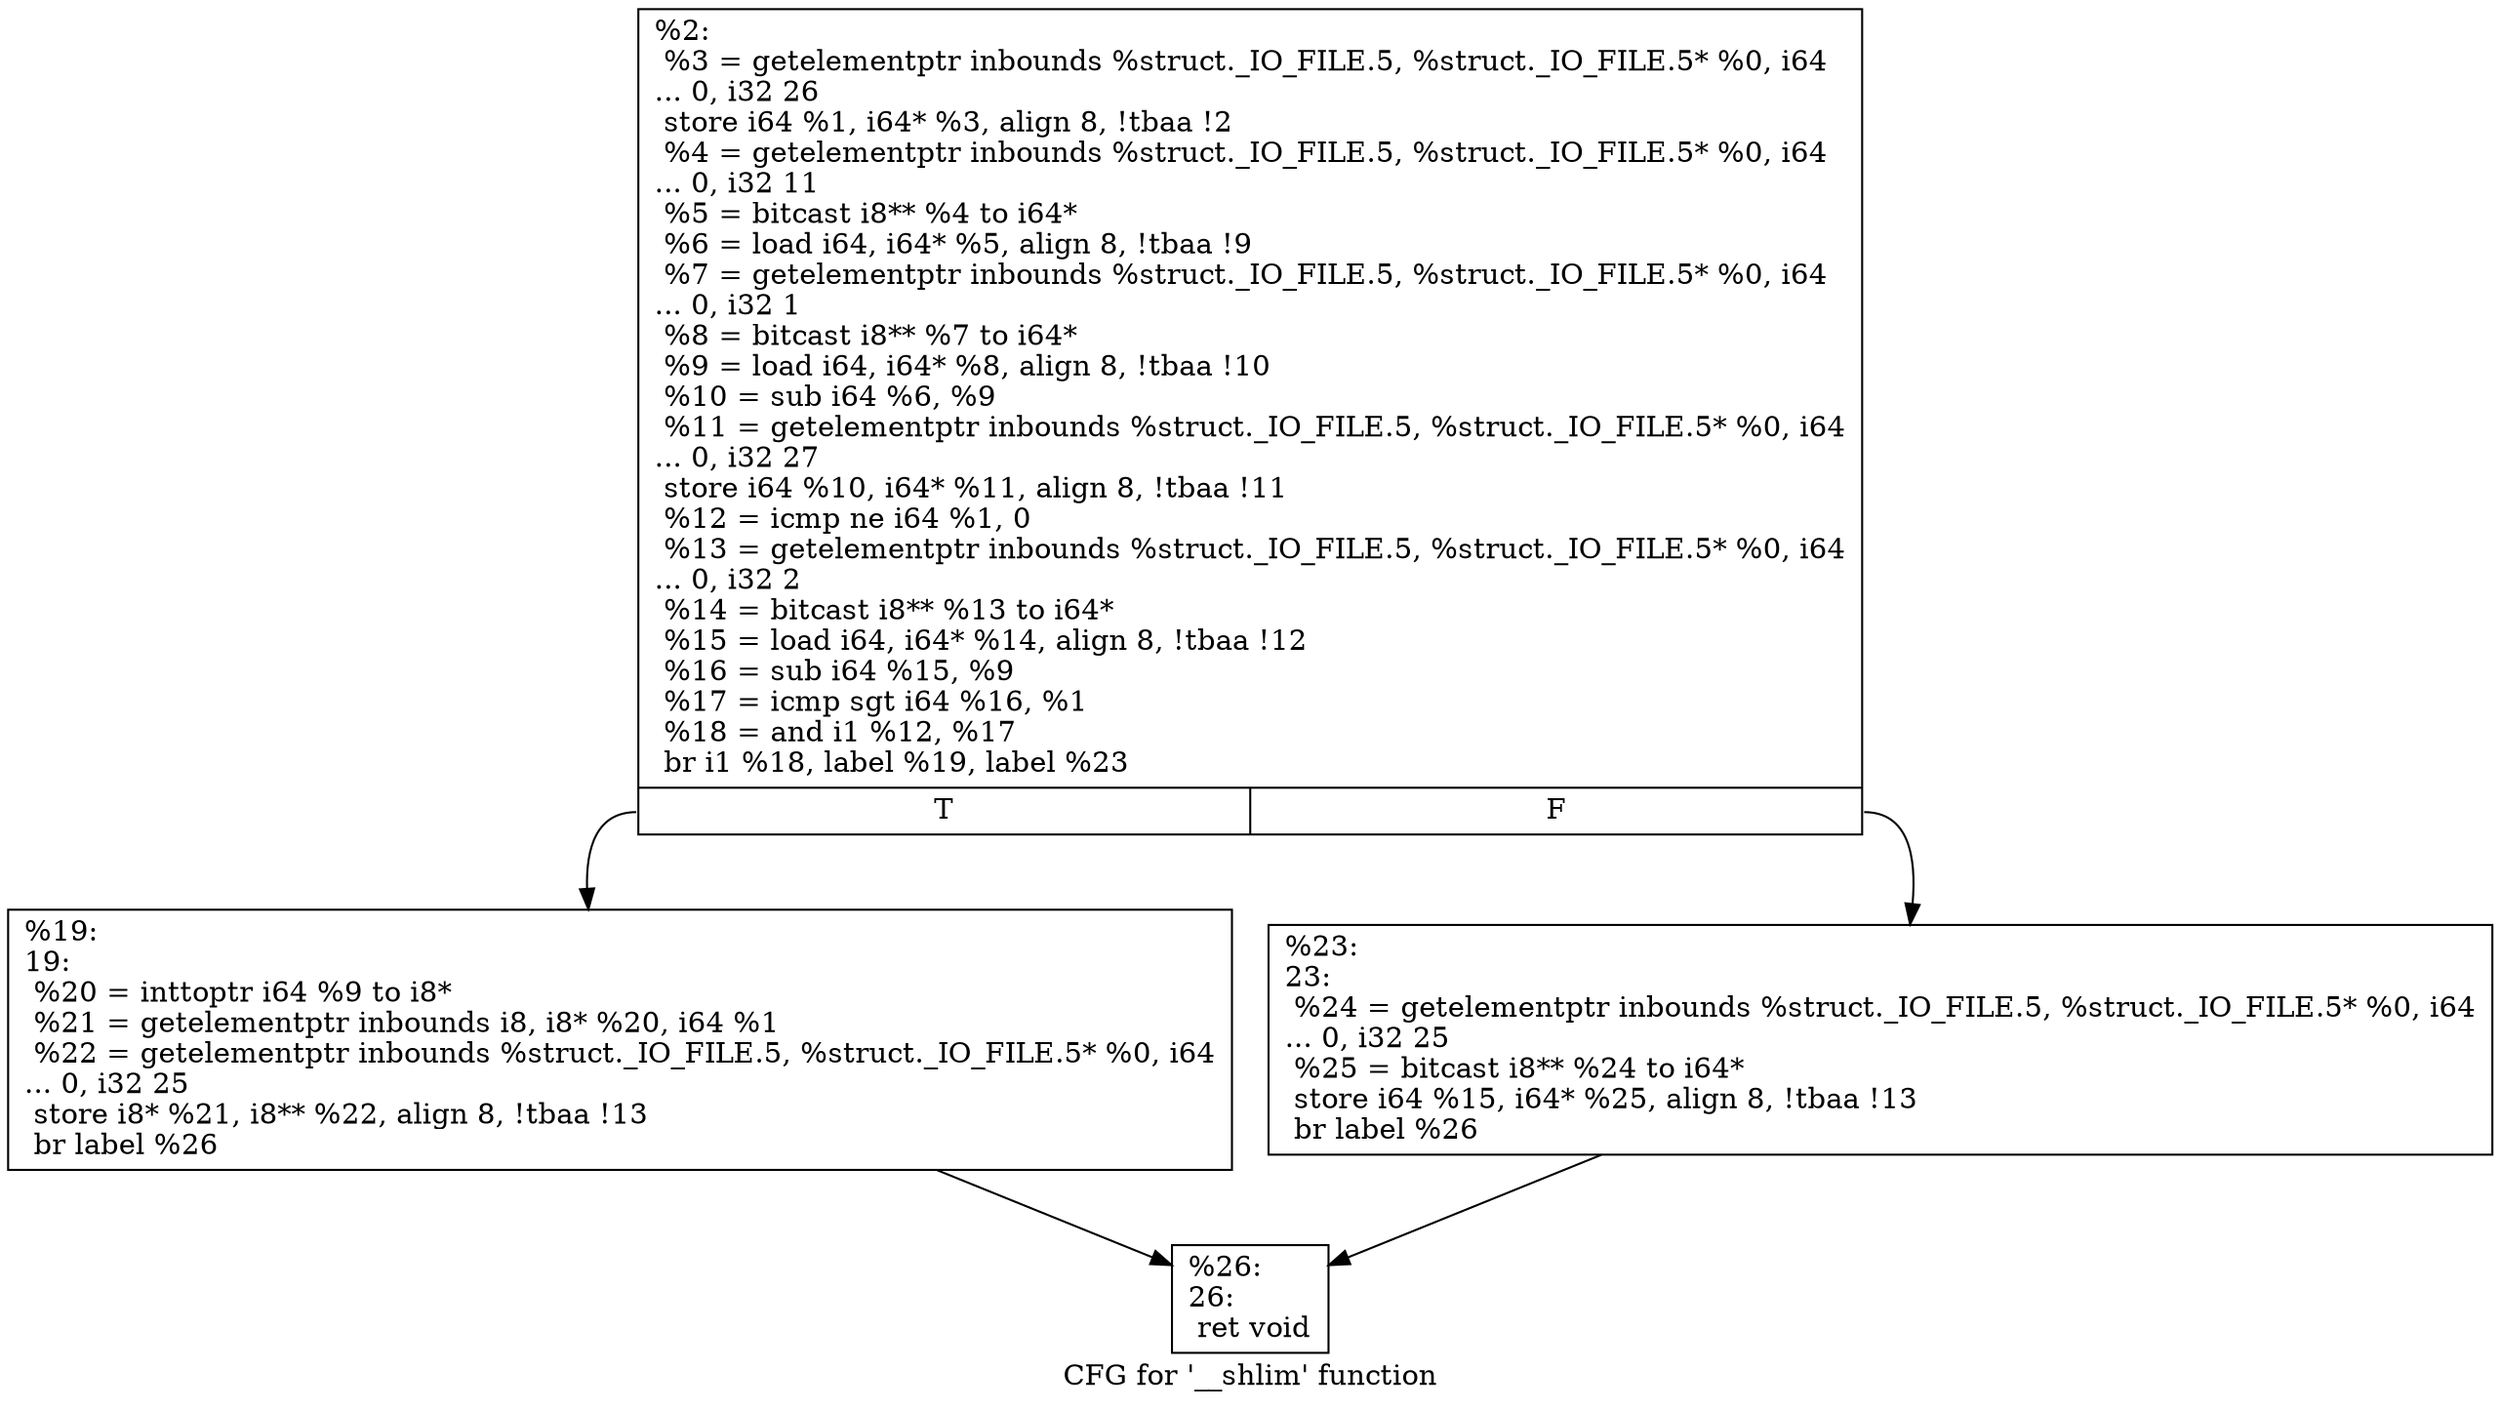 digraph "CFG for '__shlim' function" {
	label="CFG for '__shlim' function";

	Node0x1ff80a0 [shape=record,label="{%2:\l  %3 = getelementptr inbounds %struct._IO_FILE.5, %struct._IO_FILE.5* %0, i64\l... 0, i32 26\l  store i64 %1, i64* %3, align 8, !tbaa !2\l  %4 = getelementptr inbounds %struct._IO_FILE.5, %struct._IO_FILE.5* %0, i64\l... 0, i32 11\l  %5 = bitcast i8** %4 to i64*\l  %6 = load i64, i64* %5, align 8, !tbaa !9\l  %7 = getelementptr inbounds %struct._IO_FILE.5, %struct._IO_FILE.5* %0, i64\l... 0, i32 1\l  %8 = bitcast i8** %7 to i64*\l  %9 = load i64, i64* %8, align 8, !tbaa !10\l  %10 = sub i64 %6, %9\l  %11 = getelementptr inbounds %struct._IO_FILE.5, %struct._IO_FILE.5* %0, i64\l... 0, i32 27\l  store i64 %10, i64* %11, align 8, !tbaa !11\l  %12 = icmp ne i64 %1, 0\l  %13 = getelementptr inbounds %struct._IO_FILE.5, %struct._IO_FILE.5* %0, i64\l... 0, i32 2\l  %14 = bitcast i8** %13 to i64*\l  %15 = load i64, i64* %14, align 8, !tbaa !12\l  %16 = sub i64 %15, %9\l  %17 = icmp sgt i64 %16, %1\l  %18 = and i1 %12, %17\l  br i1 %18, label %19, label %23\l|{<s0>T|<s1>F}}"];
	Node0x1ff80a0:s0 -> Node0x1ff8630;
	Node0x1ff80a0:s1 -> Node0x1ff8680;
	Node0x1ff8630 [shape=record,label="{%19:\l19:                                               \l  %20 = inttoptr i64 %9 to i8*\l  %21 = getelementptr inbounds i8, i8* %20, i64 %1\l  %22 = getelementptr inbounds %struct._IO_FILE.5, %struct._IO_FILE.5* %0, i64\l... 0, i32 25\l  store i8* %21, i8** %22, align 8, !tbaa !13\l  br label %26\l}"];
	Node0x1ff8630 -> Node0x1ff86d0;
	Node0x1ff8680 [shape=record,label="{%23:\l23:                                               \l  %24 = getelementptr inbounds %struct._IO_FILE.5, %struct._IO_FILE.5* %0, i64\l... 0, i32 25\l  %25 = bitcast i8** %24 to i64*\l  store i64 %15, i64* %25, align 8, !tbaa !13\l  br label %26\l}"];
	Node0x1ff8680 -> Node0x1ff86d0;
	Node0x1ff86d0 [shape=record,label="{%26:\l26:                                               \l  ret void\l}"];
}
